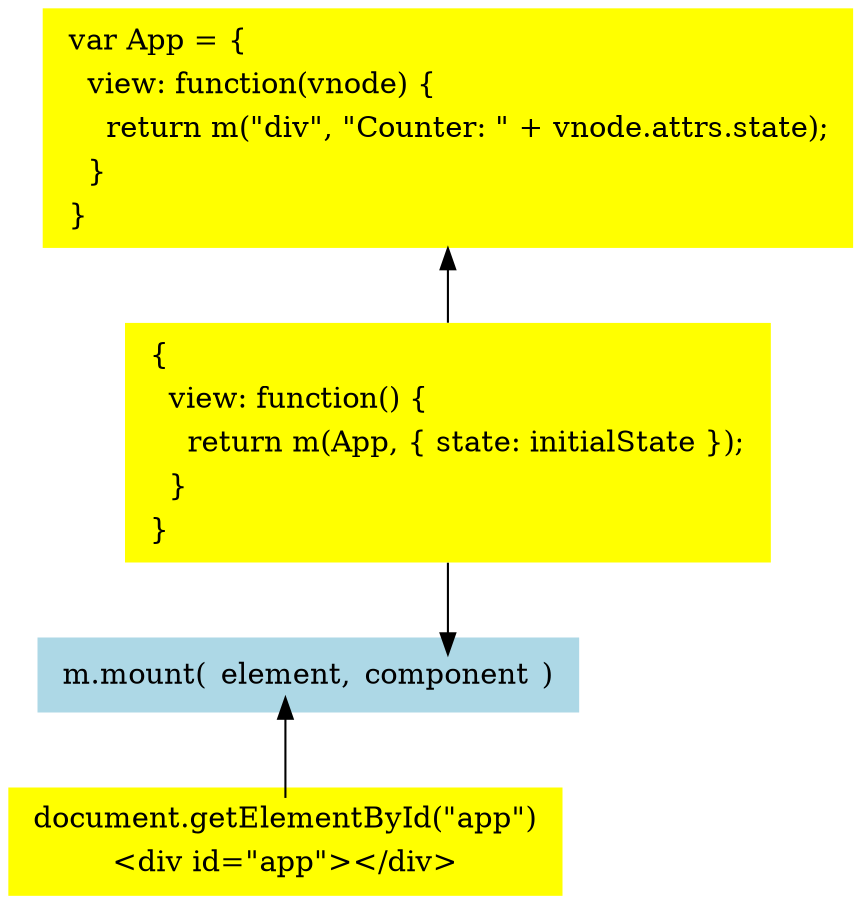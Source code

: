 digraph meiosistutorial {
  mmount [shape="plaintext", style="filled", fillcolor="lightblue", label=<
    <table border="0">
      <tr>
        <td>m.mount(</td>
        <td port="element">element,</td>
        <td port="component">component</td>
        <td>)</td>
      </tr>
    </table>
  >]

  element [shape="plaintext", style="filled", fillcolor="yellow", label=<
    <table border="0">
      <tr>
        <td port="app">document.getElementById("app")</td>
      </tr>
      <tr>
        <td>&lt;div id="app"&gt;&lt;/div&gt;</td>
      </tr>
    </table>
  >]

  view [shape="plaintext", style="filled", fillcolor="yellow", label=<
    <table border="0">
      <tr>
        <td port="mview" align="left">{</td>
      </tr>
      <tr>
        <td align="left">  view: function() { </td>
      </tr>
      <tr>
        <td align="left">    return m(App, { state: initialState });</td>
      </tr>
      <tr>
        <td align="left">  }</td>
      </tr>
      <tr>
        <td align="left">}</td>
      </tr>
    </table>
  >]

  vfunction [shape="plaintext", style="filled", fillcolor="yellow", label=<
    <table border="0">
      <tr>
        <td port="mview" align="left">var App = {</td>
      </tr>
      <tr>
        <td align="left">  view: function(vnode) { </td>
      </tr>
      <tr>
        <td align="left">    return m("div", "Counter: " + vnode.attrs.state);</td>
      </tr>
      <tr>
        <td align="left">  }</td>
      </tr>
      <tr>
        <td align="left">}</td>
      </tr>
    </table>
  >]

  mmount:element -> element:app [dir="back"]
  view -> mmount:component
  vfunction -> view [dir="back"]
}
